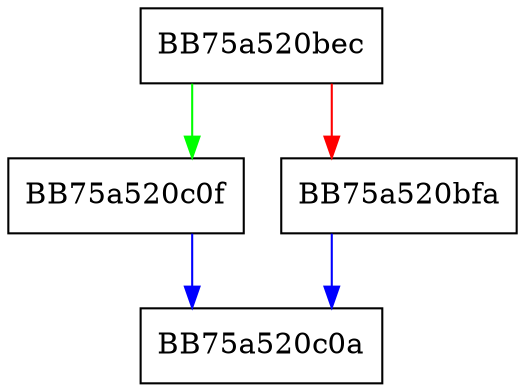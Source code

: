 digraph GetBufferOffset {
  node [shape="box"];
  graph [splines=ortho];
  BB75a520bec -> BB75a520c0f [color="green"];
  BB75a520bec -> BB75a520bfa [color="red"];
  BB75a520bfa -> BB75a520c0a [color="blue"];
  BB75a520c0f -> BB75a520c0a [color="blue"];
}